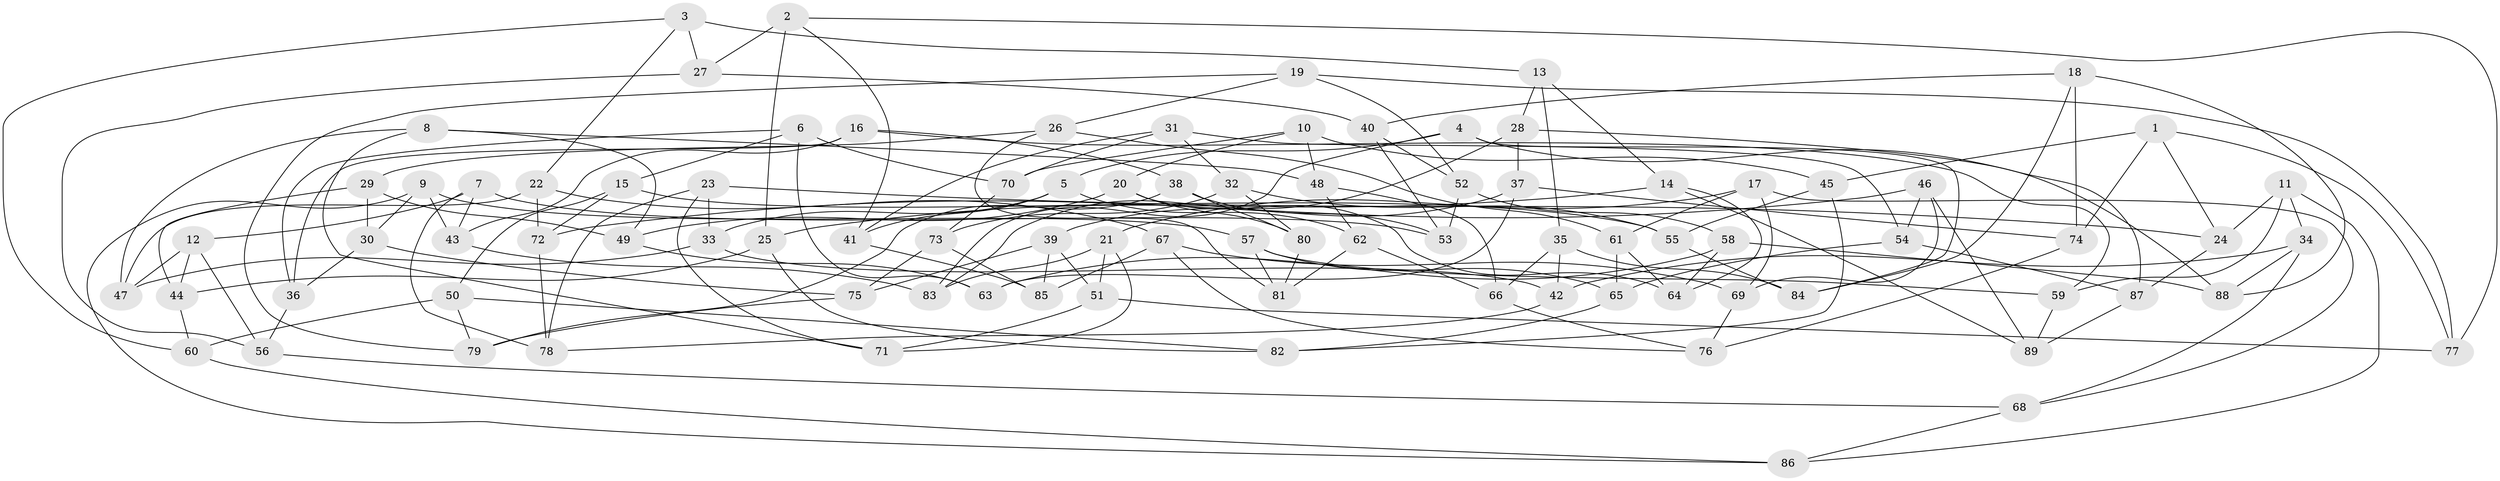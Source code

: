 // coarse degree distribution, {4: 0.2777777777777778, 6: 0.3888888888888889, 5: 0.25925925925925924, 3: 0.07407407407407407}
// Generated by graph-tools (version 1.1) at 2025/38/03/04/25 23:38:06]
// undirected, 89 vertices, 178 edges
graph export_dot {
  node [color=gray90,style=filled];
  1;
  2;
  3;
  4;
  5;
  6;
  7;
  8;
  9;
  10;
  11;
  12;
  13;
  14;
  15;
  16;
  17;
  18;
  19;
  20;
  21;
  22;
  23;
  24;
  25;
  26;
  27;
  28;
  29;
  30;
  31;
  32;
  33;
  34;
  35;
  36;
  37;
  38;
  39;
  40;
  41;
  42;
  43;
  44;
  45;
  46;
  47;
  48;
  49;
  50;
  51;
  52;
  53;
  54;
  55;
  56;
  57;
  58;
  59;
  60;
  61;
  62;
  63;
  64;
  65;
  66;
  67;
  68;
  69;
  70;
  71;
  72;
  73;
  74;
  75;
  76;
  77;
  78;
  79;
  80;
  81;
  82;
  83;
  84;
  85;
  86;
  87;
  88;
  89;
  1 -- 74;
  1 -- 45;
  1 -- 77;
  1 -- 24;
  2 -- 77;
  2 -- 27;
  2 -- 25;
  2 -- 41;
  3 -- 22;
  3 -- 60;
  3 -- 27;
  3 -- 13;
  4 -- 83;
  4 -- 88;
  4 -- 5;
  4 -- 84;
  5 -- 41;
  5 -- 62;
  5 -- 33;
  6 -- 36;
  6 -- 63;
  6 -- 70;
  6 -- 15;
  7 -- 53;
  7 -- 12;
  7 -- 43;
  7 -- 78;
  8 -- 49;
  8 -- 71;
  8 -- 47;
  8 -- 48;
  9 -- 43;
  9 -- 30;
  9 -- 86;
  9 -- 57;
  10 -- 45;
  10 -- 48;
  10 -- 70;
  10 -- 20;
  11 -- 24;
  11 -- 86;
  11 -- 34;
  11 -- 59;
  12 -- 47;
  12 -- 44;
  12 -- 56;
  13 -- 28;
  13 -- 35;
  13 -- 14;
  14 -- 89;
  14 -- 25;
  14 -- 64;
  15 -- 72;
  15 -- 55;
  15 -- 50;
  16 -- 38;
  16 -- 36;
  16 -- 43;
  16 -- 59;
  17 -- 68;
  17 -- 21;
  17 -- 69;
  17 -- 61;
  18 -- 74;
  18 -- 40;
  18 -- 88;
  18 -- 84;
  19 -- 26;
  19 -- 79;
  19 -- 52;
  19 -- 77;
  20 -- 80;
  20 -- 49;
  20 -- 64;
  21 -- 71;
  21 -- 83;
  21 -- 51;
  22 -- 47;
  22 -- 72;
  22 -- 67;
  23 -- 24;
  23 -- 33;
  23 -- 71;
  23 -- 78;
  24 -- 87;
  25 -- 82;
  25 -- 44;
  26 -- 81;
  26 -- 61;
  26 -- 29;
  27 -- 40;
  27 -- 56;
  28 -- 83;
  28 -- 87;
  28 -- 37;
  29 -- 30;
  29 -- 44;
  29 -- 49;
  30 -- 36;
  30 -- 75;
  31 -- 41;
  31 -- 32;
  31 -- 54;
  31 -- 70;
  32 -- 80;
  32 -- 55;
  32 -- 73;
  33 -- 42;
  33 -- 47;
  34 -- 68;
  34 -- 42;
  34 -- 88;
  35 -- 84;
  35 -- 66;
  35 -- 42;
  36 -- 56;
  37 -- 74;
  37 -- 63;
  37 -- 39;
  38 -- 79;
  38 -- 80;
  38 -- 53;
  39 -- 75;
  39 -- 51;
  39 -- 85;
  40 -- 52;
  40 -- 53;
  41 -- 85;
  42 -- 78;
  43 -- 83;
  44 -- 60;
  45 -- 55;
  45 -- 82;
  46 -- 72;
  46 -- 89;
  46 -- 54;
  46 -- 69;
  48 -- 62;
  48 -- 66;
  49 -- 63;
  50 -- 82;
  50 -- 60;
  50 -- 79;
  51 -- 71;
  51 -- 77;
  52 -- 53;
  52 -- 58;
  54 -- 65;
  54 -- 87;
  55 -- 84;
  56 -- 68;
  57 -- 81;
  57 -- 59;
  57 -- 65;
  58 -- 63;
  58 -- 64;
  58 -- 88;
  59 -- 89;
  60 -- 86;
  61 -- 65;
  61 -- 64;
  62 -- 66;
  62 -- 81;
  65 -- 82;
  66 -- 76;
  67 -- 85;
  67 -- 76;
  67 -- 69;
  68 -- 86;
  69 -- 76;
  70 -- 73;
  72 -- 78;
  73 -- 85;
  73 -- 75;
  74 -- 76;
  75 -- 79;
  80 -- 81;
  87 -- 89;
}
